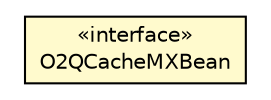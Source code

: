 #!/usr/local/bin/dot
#
# Class diagram 
# Generated by UMLGraph version R5_6-24-gf6e263 (http://www.umlgraph.org/)
#

digraph G {
	edge [fontname="Helvetica",fontsize=10,labelfontname="Helvetica",labelfontsize=10];
	node [fontname="Helvetica",fontsize=10,shape=plaintext];
	nodesep=0.25;
	ranksep=0.5;
	// com.orientechnologies.orient.core.storage.cache.local.twoq.O2QCacheMXBean
	c495018 [label=<<table title="com.orientechnologies.orient.core.storage.cache.local.twoq.O2QCacheMXBean" border="0" cellborder="1" cellspacing="0" cellpadding="2" port="p" bgcolor="lemonChiffon" href="./O2QCacheMXBean.html">
		<tr><td><table border="0" cellspacing="0" cellpadding="1">
<tr><td align="center" balign="center"> &#171;interface&#187; </td></tr>
<tr><td align="center" balign="center"> O2QCacheMXBean </td></tr>
		</table></td></tr>
		</table>>, URL="./O2QCacheMXBean.html", fontname="Helvetica", fontcolor="black", fontsize=10.0];
}

